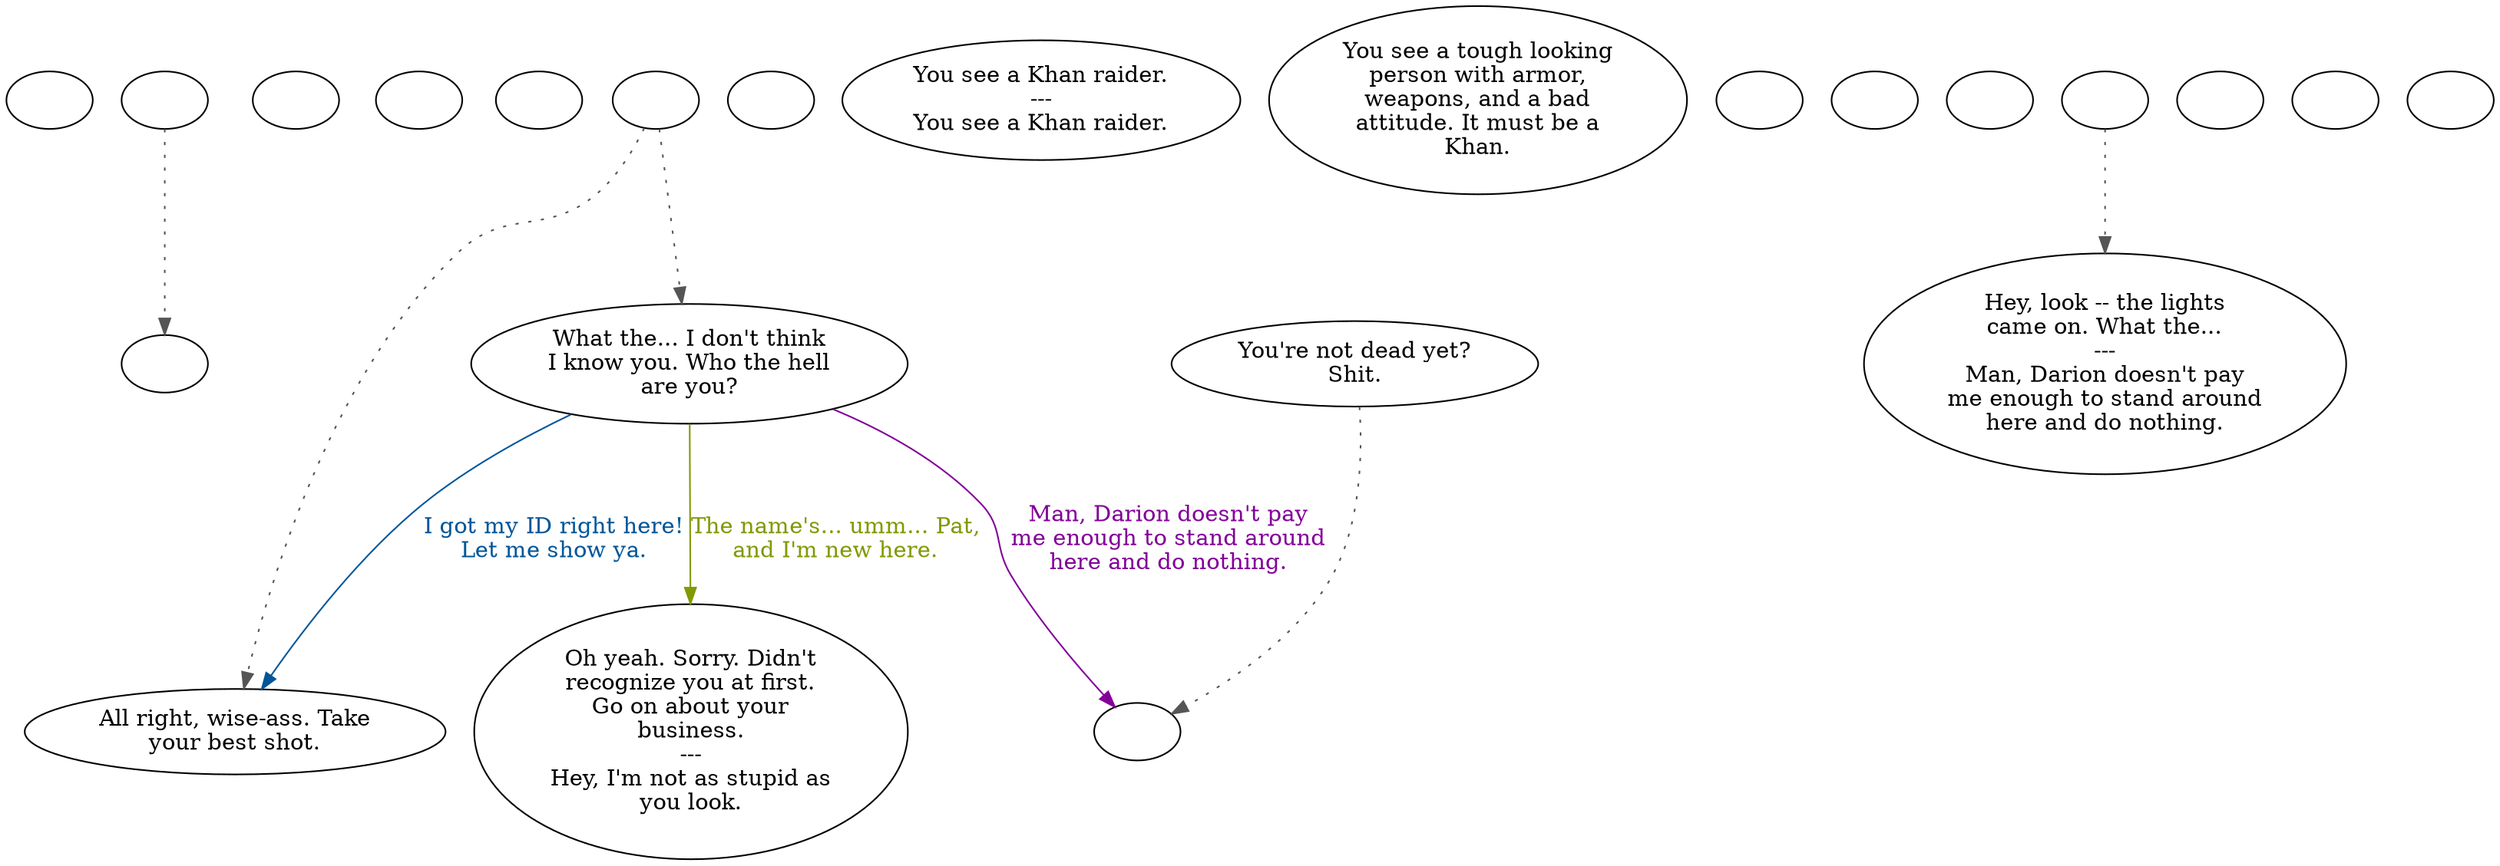 digraph bcgengrd {
  "checkPartyMembersNearDoor" [style=filled       fillcolor="#FFFFFF"       color="#000000"]
  "checkPartyMembersNearDoor" [label=""]
  "old_pickup_p_proc" [style=filled       fillcolor="#FFFFFF"       color="#000000"]
  "old_pickup_p_proc" [label=""]
  "pickup_p_proc" [style=filled       fillcolor="#FFFFFF"       color="#000000"]
  "pickup_p_proc" -> "old_pickup_p_proc" [style=dotted color="#555555"]
  "pickup_p_proc" [label=""]
  "getTimeBit" [style=filled       fillcolor="#FFFFFF"       color="#000000"]
  "getTimeBit" [label=""]
  "start" [style=filled       fillcolor="#FFFFFF"       color="#000000"]
  "start" [label=""]
  "critter_p_proc" [style=filled       fillcolor="#FFFFFF"       color="#000000"]
  "critter_p_proc" [label=""]
  "talk_p_proc" [style=filled       fillcolor="#FFFFFF"       color="#000000"]
  "talk_p_proc" -> "Node001" [style=dotted color="#555555"]
  "talk_p_proc" -> "Node002" [style=dotted color="#555555"]
  "talk_p_proc" [label=""]
  "destroy_p_proc" [style=filled       fillcolor="#FFFFFF"       color="#000000"]
  "destroy_p_proc" [label=""]
  "look_at_p_proc" [style=filled       fillcolor="#FFFFFF"       color="#000000"]
  "look_at_p_proc" [label="You see a Khan raider.\n---\nYou see a Khan raider."]
  "description_p_proc" [style=filled       fillcolor="#FFFFFF"       color="#000000"]
  "description_p_proc" [label="You see a tough looking\nperson with armor,\nweapons, and a bad\nattitude. It must be a\nKhan."]
  "use_skill_on_p_proc" [style=filled       fillcolor="#FFFFFF"       color="#000000"]
  "use_skill_on_p_proc" [label=""]
  "damage_p_proc" [style=filled       fillcolor="#FFFFFF"       color="#000000"]
  "damage_p_proc" [label=""]
  "map_enter_p_proc" [style=filled       fillcolor="#FFFFFF"       color="#000000"]
  "map_enter_p_proc" [label=""]
  "timed_event_p_proc" [style=filled       fillcolor="#FFFFFF"       color="#000000"]
  "timed_event_p_proc" -> "NodeIdleTalk" [style=dotted color="#555555"]
  "timed_event_p_proc" [label=""]
  "combat_p_proc" [style=filled       fillcolor="#FFFFFF"       color="#000000"]
  "combat_p_proc" [label=""]
  "Node998" [style=filled       fillcolor="#FFFFFF"       color="#000000"]
  "Node998" [label=""]
  "Node999" [style=filled       fillcolor="#FFFFFF"       color="#000000"]
  "Node999" [label=""]
  "Node001" [style=filled       fillcolor="#FFFFFF"       color="#000000"]
  "Node001" [label="What the... I don't think\nI know you. Who the hell\nare you?"]
  "Node001" -> "Node002" [label="I got my ID right here!\nLet me show ya." color="#005699" fontcolor="#005699"]
  "Node001" -> "Node003" [label="The name's... umm... Pat,\nand I'm new here." color="#829900" fontcolor="#829900"]
  "Node001" -> "Node998" [label="Man, Darion doesn't pay\nme enough to stand around\nhere and do nothing." color="#830099" fontcolor="#830099"]
  "Node002" [style=filled       fillcolor="#FFFFFF"       color="#000000"]
  "Node002" [label="All right, wise-ass. Take\nyour best shot."]
  "Node003" [style=filled       fillcolor="#FFFFFF"       color="#000000"]
  "Node003" [label="Oh yeah. Sorry. Didn't\nrecognize you at first.\nGo on about your\nbusiness.\n---\nHey, I'm not as stupid as\nyou look."]
  "Node004" [style=filled       fillcolor="#FFFFFF"       color="#000000"]
  "Node004" -> "Node998" [style=dotted color="#555555"]
  "Node004" [label="You're not dead yet?\nShit."]
  "NodeIdleTalk" [style=filled       fillcolor="#FFFFFF"       color="#000000"]
  "NodeIdleTalk" [label="Hey, look -- the lights\ncame on. What the...\n---\nMan, Darion doesn't pay\nme enough to stand around\nhere and do nothing."]
  "canISee" [style=filled       fillcolor="#FFFFFF"       color="#000000"]
  "canISee" [label=""]
}